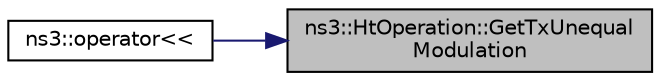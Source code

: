 digraph "ns3::HtOperation::GetTxUnequalModulation"
{
 // LATEX_PDF_SIZE
  edge [fontname="Helvetica",fontsize="10",labelfontname="Helvetica",labelfontsize="10"];
  node [fontname="Helvetica",fontsize="10",shape=record];
  rankdir="RL";
  Node1 [label="ns3::HtOperation::GetTxUnequal\lModulation",height=0.2,width=0.4,color="black", fillcolor="grey75", style="filled", fontcolor="black",tooltip="Return transmit unequal modulation."];
  Node1 -> Node2 [dir="back",color="midnightblue",fontsize="10",style="solid",fontname="Helvetica"];
  Node2 [label="ns3::operator\<\<",height=0.2,width=0.4,color="black", fillcolor="white", style="filled",URL="$namespacens3.html#ae717a480741ca14507b3c209fae97878",tooltip="output stream output operator"];
}
